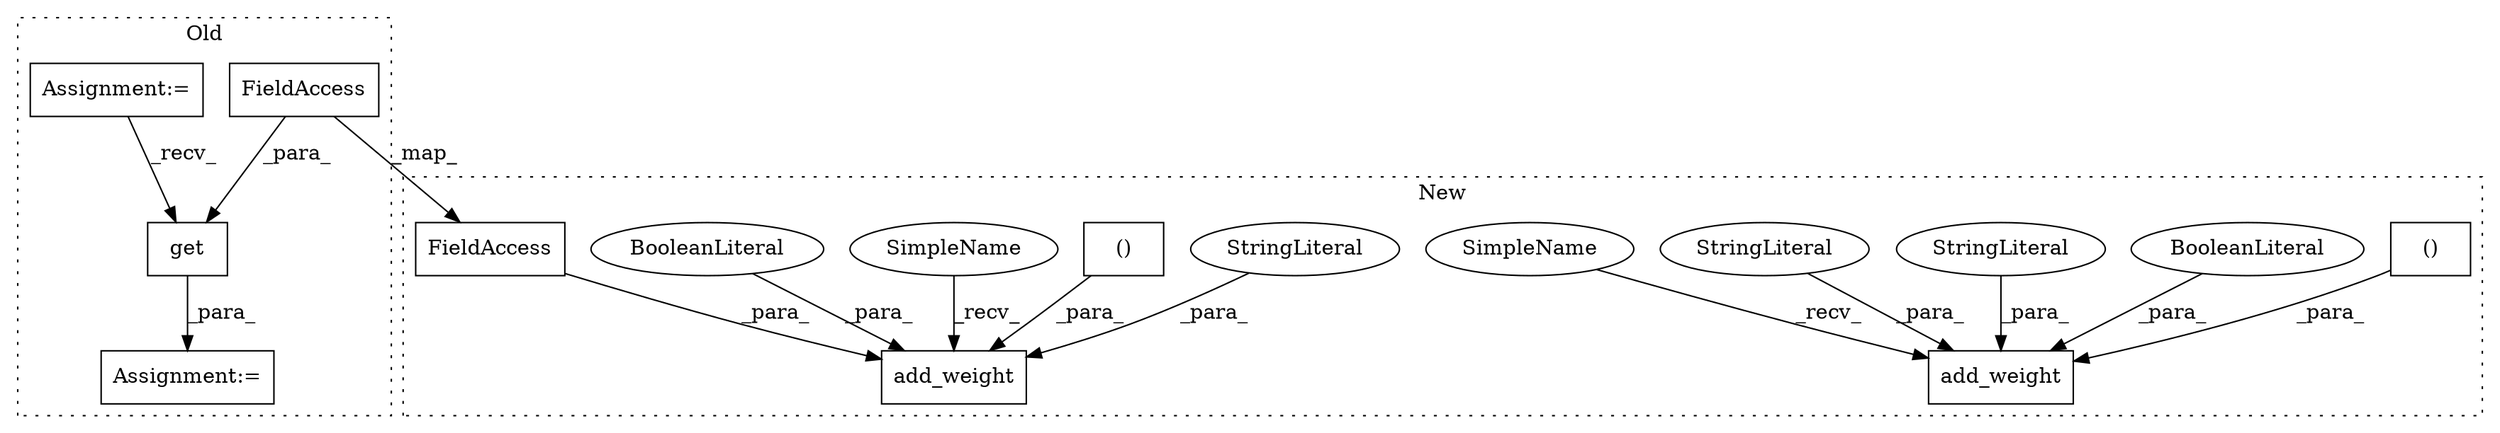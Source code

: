 digraph G {
subgraph cluster0 {
1 [label="get" a="32" s="74193,74206" l="4,1" shape="box"];
10 [label="Assignment:=" a="7" s="74179" l="1" shape="box"];
12 [label="Assignment:=" a="7" s="74027" l="12" shape="box"];
13 [label="FieldAccess" a="22" s="74197" l="9" shape="box"];
label = "Old";
style="dotted";
}
subgraph cluster1 {
2 [label="add_weight" a="32" s="74821,74896" l="11,1" shape="box"];
3 [label="()" a="106" s="74844" l="38" shape="box"];
4 [label="add_weight" a="32" s="74706,74789" l="11,1" shape="box"];
5 [label="()" a="106" s="74731" l="42" shape="box"];
6 [label="BooleanLiteral" a="9" s="74892" l="4" shape="ellipse"];
7 [label="BooleanLiteral" a="9" s="74785" l="4" shape="ellipse"];
8 [label="StringLiteral" a="45" s="74884" l="7" shape="ellipse"];
9 [label="StringLiteral" a="45" s="74717" l="8" shape="ellipse"];
11 [label="StringLiteral" a="45" s="74832" l="6" shape="ellipse"];
14 [label="FieldAccess" a="22" s="74775" l="9" shape="box"];
15 [label="SimpleName" a="42" s="74701" l="4" shape="ellipse"];
16 [label="SimpleName" a="42" s="74816" l="4" shape="ellipse"];
label = "New";
style="dotted";
}
1 -> 10 [label="_para_"];
3 -> 2 [label="_para_"];
5 -> 4 [label="_para_"];
6 -> 2 [label="_para_"];
7 -> 4 [label="_para_"];
8 -> 2 [label="_para_"];
9 -> 4 [label="_para_"];
11 -> 2 [label="_para_"];
12 -> 1 [label="_recv_"];
13 -> 1 [label="_para_"];
13 -> 14 [label="_map_"];
14 -> 4 [label="_para_"];
15 -> 4 [label="_recv_"];
16 -> 2 [label="_recv_"];
}